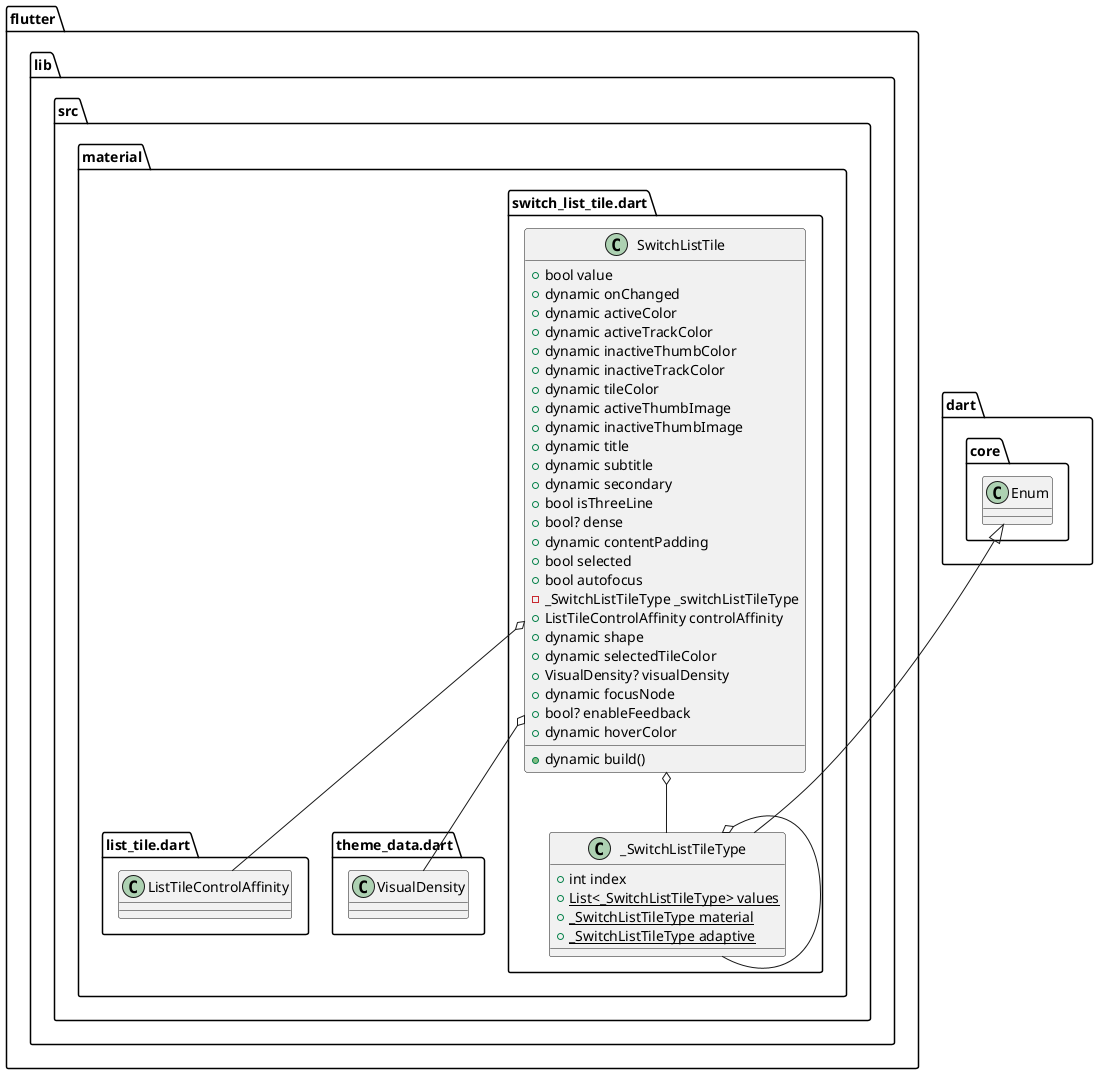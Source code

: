 @startuml
set namespaceSeparator ::

class "flutter::lib::src::material::switch_list_tile.dart::SwitchListTile" {
  +bool value
  +dynamic onChanged
  +dynamic activeColor
  +dynamic activeTrackColor
  +dynamic inactiveThumbColor
  +dynamic inactiveTrackColor
  +dynamic tileColor
  +dynamic activeThumbImage
  +dynamic inactiveThumbImage
  +dynamic title
  +dynamic subtitle
  +dynamic secondary
  +bool isThreeLine
  +bool? dense
  +dynamic contentPadding
  +bool selected
  +bool autofocus
  -_SwitchListTileType _switchListTileType
  +ListTileControlAffinity controlAffinity
  +dynamic shape
  +dynamic selectedTileColor
  +VisualDensity? visualDensity
  +dynamic focusNode
  +bool? enableFeedback
  +dynamic hoverColor
  +dynamic build()
}

"flutter::lib::src::material::switch_list_tile.dart::SwitchListTile" o-- "flutter::lib::src::material::switch_list_tile.dart::_SwitchListTileType"
"flutter::lib::src::material::switch_list_tile.dart::SwitchListTile" o-- "flutter::lib::src::material::list_tile.dart::ListTileControlAffinity"
"flutter::lib::src::material::switch_list_tile.dart::SwitchListTile" o-- "flutter::lib::src::material::theme_data.dart::VisualDensity"

class "flutter::lib::src::material::switch_list_tile.dart::_SwitchListTileType" {
  +int index
  {static} +List<_SwitchListTileType> values
  {static} +_SwitchListTileType material
  {static} +_SwitchListTileType adaptive
}

"flutter::lib::src::material::switch_list_tile.dart::_SwitchListTileType" o-- "flutter::lib::src::material::switch_list_tile.dart::_SwitchListTileType"
"dart::core::Enum" <|-- "flutter::lib::src::material::switch_list_tile.dart::_SwitchListTileType"


@enduml